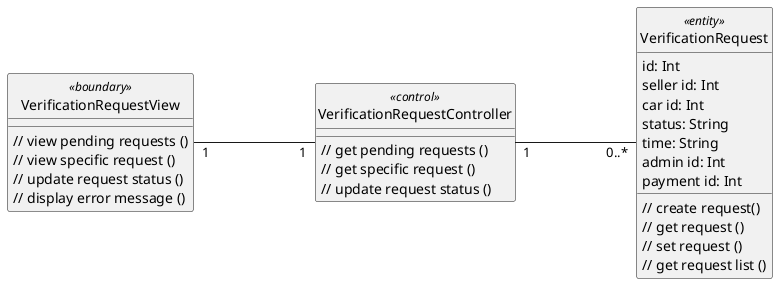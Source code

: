 @startuml 
left to right direction
skinparam classAttributeIconSize 0
skinparam linetype ortho
hide circle
class VerificationRequestView <<boundary>> {
    // view pending requests ()
    // view specific request ()
    // update request status ()
    // display error message ()

    }

class VerificationRequestController <<control>> {
    // get pending requests ()
    // get specific request ()
    // update request status ()

    }

class VerificationRequest <<entity>> {
    id: Int
    seller id: Int
    car id: Int
    status: String
    time: String
    admin id: Int
    payment id: Int
    // create request()
    // get request ()
    // set request ()
    // get request list ()
    }


VerificationRequestView "1" --- "1" VerificationRequestController

VerificationRequestController "1" --- "0..*" VerificationRequest


@enduml